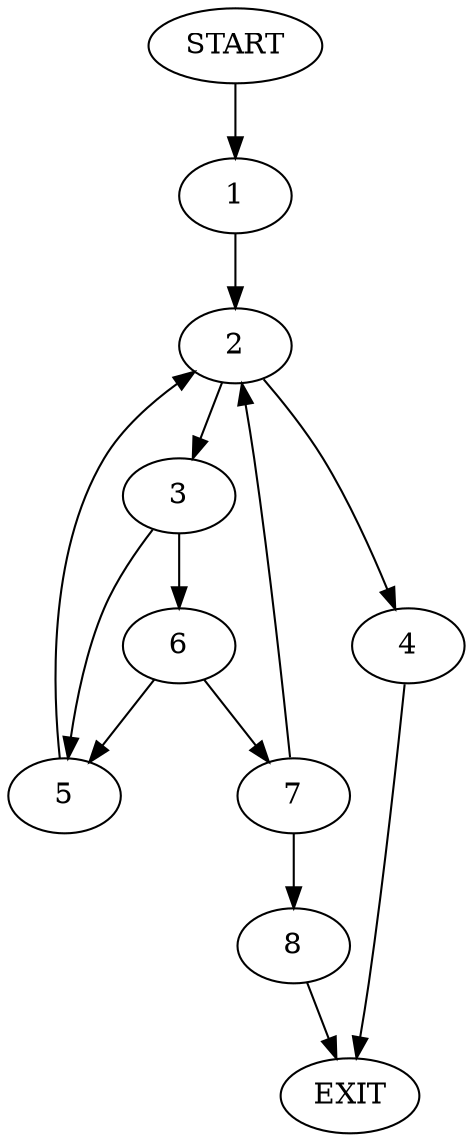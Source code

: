 digraph {
0 [label="START"]
9 [label="EXIT"]
0 -> 1
1 -> 2
2 -> 3
2 -> 4
4 -> 9
3 -> 5
3 -> 6
6 -> 5
6 -> 7
5 -> 2
7 -> 8
7 -> 2
8 -> 9
}
